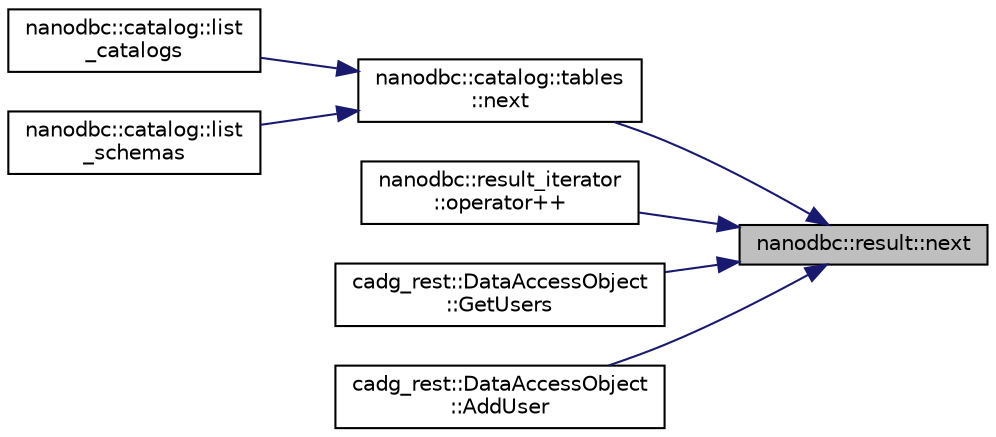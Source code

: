 digraph "nanodbc::result::next"
{
 // LATEX_PDF_SIZE
  edge [fontname="Helvetica",fontsize="10",labelfontname="Helvetica",labelfontsize="10"];
  node [fontname="Helvetica",fontsize="10",shape=record];
  rankdir="RL";
  Node161 [label="nanodbc::result::next",height=0.2,width=0.4,color="black", fillcolor="grey75", style="filled", fontcolor="black",tooltip="Fetches the next row in the current result set."];
  Node161 -> Node162 [dir="back",color="midnightblue",fontsize="10",style="solid",fontname="Helvetica"];
  Node162 [label="nanodbc::catalog::tables\l::next",height=0.2,width=0.4,color="black", fillcolor="white", style="filled",URL="$classnanodbc_1_1catalog_1_1tables.html#a5315f75223a7ce90b4fcff38e03ee355",tooltip="Move to the next result in the result set."];
  Node162 -> Node163 [dir="back",color="midnightblue",fontsize="10",style="solid",fontname="Helvetica"];
  Node163 [label="nanodbc::catalog::list\l_catalogs",height=0.2,width=0.4,color="black", fillcolor="white", style="filled",URL="$classnanodbc_1_1catalog.html#a47339f7d553a97b737f6529b53ee2b3d",tooltip="Returns names of all catalogs (or databases) available in connected data source."];
  Node162 -> Node164 [dir="back",color="midnightblue",fontsize="10",style="solid",fontname="Helvetica"];
  Node164 [label="nanodbc::catalog::list\l_schemas",height=0.2,width=0.4,color="black", fillcolor="white", style="filled",URL="$classnanodbc_1_1catalog.html#a00ec6b6cab5f6dab26dcd3b9d3435351",tooltip="Returns names of all schemas available in connected data source."];
  Node161 -> Node165 [dir="back",color="midnightblue",fontsize="10",style="solid",fontname="Helvetica"];
  Node165 [label="nanodbc::result_iterator\l::operator++",height=0.2,width=0.4,color="black", fillcolor="white", style="filled",URL="$classnanodbc_1_1result__iterator.html#ab63c554a6588e6dfb0a16dbba8e01247",tooltip="Iteration."];
  Node161 -> Node166 [dir="back",color="midnightblue",fontsize="10",style="solid",fontname="Helvetica"];
  Node166 [label="cadg_rest::DataAccessObject\l::GetUsers",height=0.2,width=0.4,color="black", fillcolor="white", style="filled",URL="$classcadg__rest_1_1_data_access_object.html#a52d1c1333fc65e6a3a6276d044296ca0",tooltip="Returns all users."];
  Node161 -> Node167 [dir="back",color="midnightblue",fontsize="10",style="solid",fontname="Helvetica"];
  Node167 [label="cadg_rest::DataAccessObject\l::AddUser",height=0.2,width=0.4,color="black", fillcolor="white", style="filled",URL="$classcadg__rest_1_1_data_access_object.html#a6d80c563e1cd526791fa69f32cd1d896",tooltip="Adds a new user."];
}
